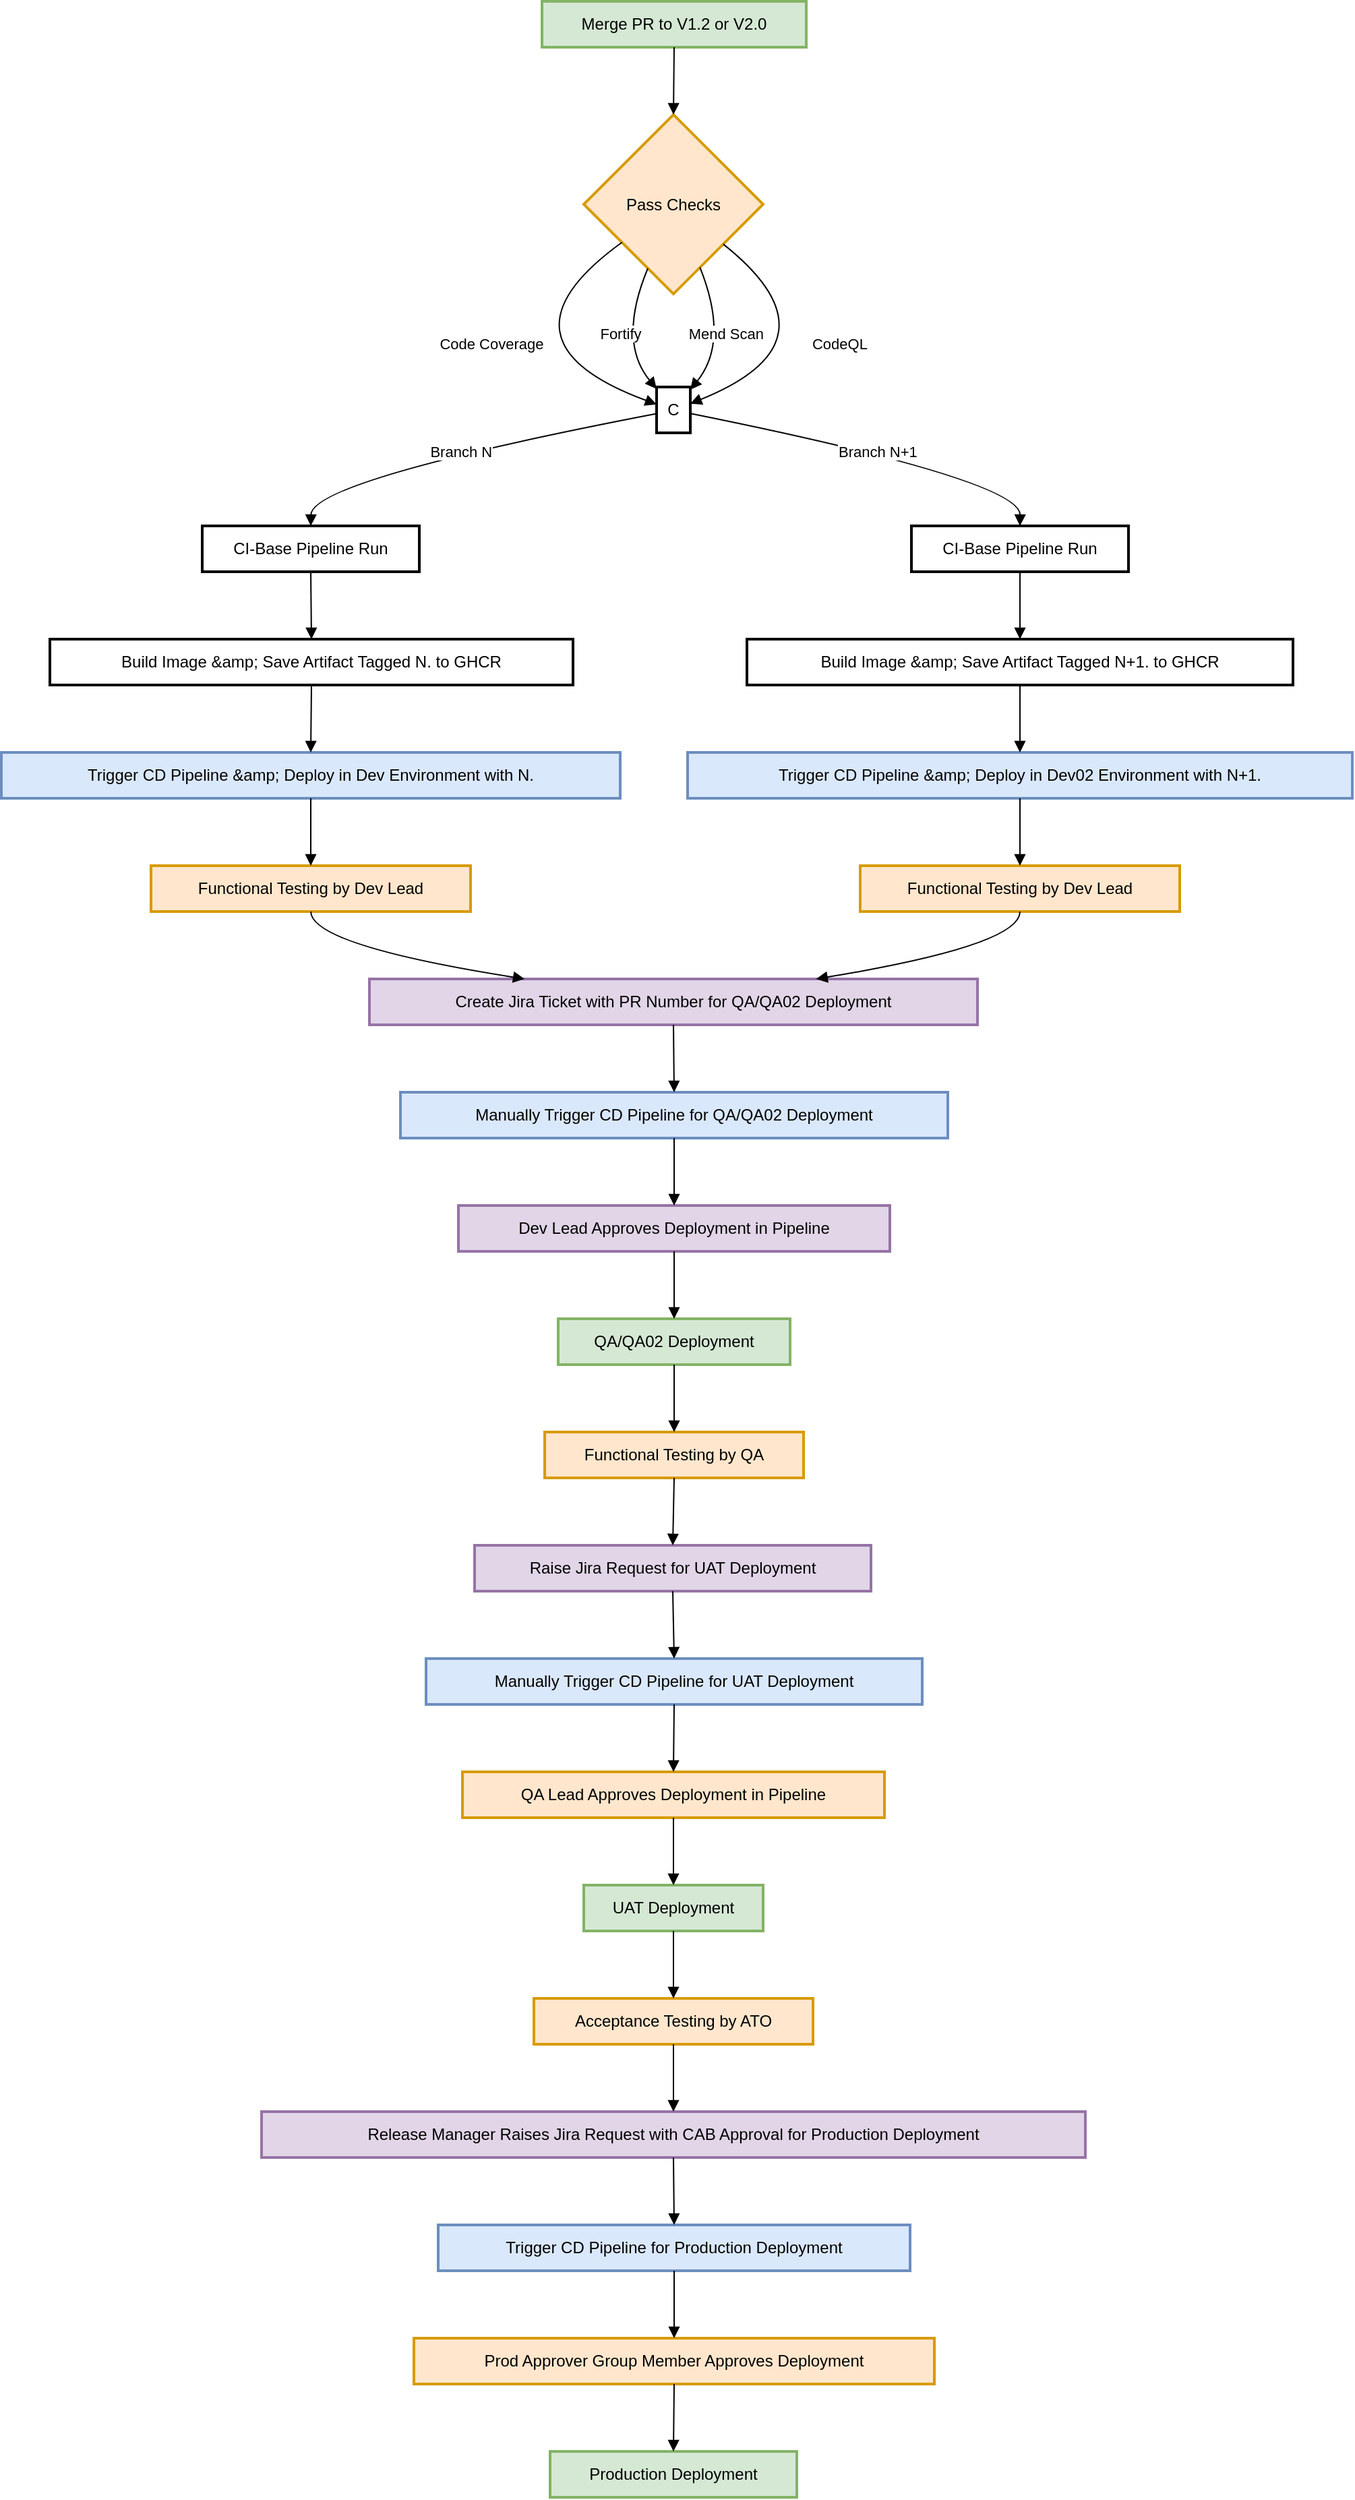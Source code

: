 <mxfile version="24.7.6">
  <diagram name="Page-1" id="bYYNymFKkdQhC7biwxIp">
    <mxGraphModel dx="880" dy="426" grid="1" gridSize="10" guides="1" tooltips="1" connect="1" arrows="1" fold="1" page="1" pageScale="1" pageWidth="850" pageHeight="1100" math="0" shadow="0">
      <root>
        <mxCell id="0" />
        <mxCell id="1" parent="0" />
        <mxCell id="7WuwZuxa4U-ELCvpxHV4-1" value="Merge PR to V1.2 or V2.0" style="whiteSpace=wrap;strokeWidth=2;fillColor=#d5e8d4;strokeColor=#82b366;" vertex="1" parent="1">
          <mxGeometry x="421" y="20" width="196" height="34" as="geometry" />
        </mxCell>
        <mxCell id="7WuwZuxa4U-ELCvpxHV4-2" value="Pass Checks" style="rhombus;strokeWidth=2;whiteSpace=wrap;fillColor=#ffe6cc;strokeColor=#d79b00;" vertex="1" parent="1">
          <mxGeometry x="452" y="104" width="133" height="133" as="geometry" />
        </mxCell>
        <mxCell id="7WuwZuxa4U-ELCvpxHV4-3" value="C" style="whiteSpace=wrap;strokeWidth=2;" vertex="1" parent="1">
          <mxGeometry x="506" y="306" width="25" height="34" as="geometry" />
        </mxCell>
        <mxCell id="7WuwZuxa4U-ELCvpxHV4-4" value="CI-Base Pipeline Run" style="whiteSpace=wrap;strokeWidth=2;" vertex="1" parent="1">
          <mxGeometry x="169" y="409" width="161" height="34" as="geometry" />
        </mxCell>
        <mxCell id="7WuwZuxa4U-ELCvpxHV4-5" value="CI-Base Pipeline Run" style="whiteSpace=wrap;strokeWidth=2;" vertex="1" parent="1">
          <mxGeometry x="695" y="409" width="161" height="34" as="geometry" />
        </mxCell>
        <mxCell id="7WuwZuxa4U-ELCvpxHV4-6" value="Build Image &amp;amp; Save Artifact Tagged N. to GHCR" style="whiteSpace=wrap;strokeWidth=2;" vertex="1" parent="1">
          <mxGeometry x="56" y="493" width="388" height="34" as="geometry" />
        </mxCell>
        <mxCell id="7WuwZuxa4U-ELCvpxHV4-7" value="Trigger CD Pipeline &amp;amp; Deploy in Dev Environment with N." style="whiteSpace=wrap;strokeWidth=2;fillColor=#dae8fc;strokeColor=#6c8ebf;" vertex="1" parent="1">
          <mxGeometry x="20" y="577" width="459" height="34" as="geometry" />
        </mxCell>
        <mxCell id="7WuwZuxa4U-ELCvpxHV4-8" value="Build Image &amp;amp; Save Artifact Tagged N+1. to GHCR" style="whiteSpace=wrap;strokeWidth=2;" vertex="1" parent="1">
          <mxGeometry x="573" y="493" width="405" height="34" as="geometry" />
        </mxCell>
        <mxCell id="7WuwZuxa4U-ELCvpxHV4-9" value="Trigger CD Pipeline &amp;amp; Deploy in Dev02 Environment with N+1." style="whiteSpace=wrap;strokeWidth=2;fillColor=#dae8fc;strokeColor=#6c8ebf;" vertex="1" parent="1">
          <mxGeometry x="529" y="577" width="493" height="34" as="geometry" />
        </mxCell>
        <mxCell id="7WuwZuxa4U-ELCvpxHV4-10" value="Functional Testing by Dev Lead" style="whiteSpace=wrap;strokeWidth=2;fillColor=#ffe6cc;strokeColor=#d79b00;" vertex="1" parent="1">
          <mxGeometry x="131" y="661" width="237" height="34" as="geometry" />
        </mxCell>
        <mxCell id="7WuwZuxa4U-ELCvpxHV4-11" value="Functional Testing by Dev Lead" style="whiteSpace=wrap;strokeWidth=2;fillColor=#ffe6cc;strokeColor=#d79b00;" vertex="1" parent="1">
          <mxGeometry x="657" y="661" width="237" height="34" as="geometry" />
        </mxCell>
        <mxCell id="7WuwZuxa4U-ELCvpxHV4-12" value="Create Jira Ticket with PR Number for QA/QA02 Deployment" style="whiteSpace=wrap;strokeWidth=2;fillColor=#e1d5e7;strokeColor=#9673a6;" vertex="1" parent="1">
          <mxGeometry x="293" y="745" width="451" height="34" as="geometry" />
        </mxCell>
        <mxCell id="7WuwZuxa4U-ELCvpxHV4-13" value="Manually Trigger CD Pipeline for QA/QA02 Deployment" style="whiteSpace=wrap;strokeWidth=2;fillColor=#dae8fc;strokeColor=#6c8ebf;" vertex="1" parent="1">
          <mxGeometry x="316" y="829" width="406" height="34" as="geometry" />
        </mxCell>
        <mxCell id="7WuwZuxa4U-ELCvpxHV4-14" value="Dev Lead Approves Deployment in Pipeline" style="whiteSpace=wrap;strokeWidth=2;fillColor=#e1d5e7;strokeColor=#9673a6;" vertex="1" parent="1">
          <mxGeometry x="359" y="913" width="320" height="34" as="geometry" />
        </mxCell>
        <mxCell id="7WuwZuxa4U-ELCvpxHV4-15" value="QA/QA02 Deployment" style="whiteSpace=wrap;strokeWidth=2;fillColor=#d5e8d4;strokeColor=#82b366;" vertex="1" parent="1">
          <mxGeometry x="433" y="997" width="172" height="34" as="geometry" />
        </mxCell>
        <mxCell id="7WuwZuxa4U-ELCvpxHV4-16" value="Functional Testing by QA" style="whiteSpace=wrap;strokeWidth=2;fillColor=#ffe6cc;strokeColor=#d79b00;" vertex="1" parent="1">
          <mxGeometry x="423" y="1081" width="192" height="34" as="geometry" />
        </mxCell>
        <mxCell id="7WuwZuxa4U-ELCvpxHV4-17" value="Raise Jira Request for UAT Deployment" style="whiteSpace=wrap;strokeWidth=2;fillColor=#e1d5e7;strokeColor=#9673a6;" vertex="1" parent="1">
          <mxGeometry x="371" y="1165" width="294" height="34" as="geometry" />
        </mxCell>
        <mxCell id="7WuwZuxa4U-ELCvpxHV4-18" value="Manually Trigger CD Pipeline for UAT Deployment" style="whiteSpace=wrap;strokeWidth=2;fillColor=#dae8fc;strokeColor=#6c8ebf;" vertex="1" parent="1">
          <mxGeometry x="335" y="1249" width="368" height="34" as="geometry" />
        </mxCell>
        <mxCell id="7WuwZuxa4U-ELCvpxHV4-19" value="QA Lead Approves Deployment in Pipeline" style="whiteSpace=wrap;strokeWidth=2;fillColor=#ffe6cc;strokeColor=#d79b00;" vertex="1" parent="1">
          <mxGeometry x="362" y="1333" width="313" height="34" as="geometry" />
        </mxCell>
        <mxCell id="7WuwZuxa4U-ELCvpxHV4-20" value="UAT Deployment" style="whiteSpace=wrap;strokeWidth=2;fillColor=#d5e8d4;strokeColor=#82b366;" vertex="1" parent="1">
          <mxGeometry x="452" y="1417" width="133" height="34" as="geometry" />
        </mxCell>
        <mxCell id="7WuwZuxa4U-ELCvpxHV4-21" value="Acceptance Testing by ATO" style="whiteSpace=wrap;strokeWidth=2;fillColor=#ffe6cc;strokeColor=#d79b00;" vertex="1" parent="1">
          <mxGeometry x="415" y="1501" width="207" height="34" as="geometry" />
        </mxCell>
        <mxCell id="7WuwZuxa4U-ELCvpxHV4-22" value="Release Manager Raises Jira Request with CAB Approval for Production Deployment" style="whiteSpace=wrap;strokeWidth=2;fillColor=#e1d5e7;strokeColor=#9673a6;" vertex="1" parent="1">
          <mxGeometry x="213" y="1585" width="611" height="34" as="geometry" />
        </mxCell>
        <mxCell id="7WuwZuxa4U-ELCvpxHV4-23" value="Trigger CD Pipeline for Production Deployment" style="whiteSpace=wrap;strokeWidth=2;fillColor=#dae8fc;strokeColor=#6c8ebf;" vertex="1" parent="1">
          <mxGeometry x="344" y="1669" width="350" height="34" as="geometry" />
        </mxCell>
        <mxCell id="7WuwZuxa4U-ELCvpxHV4-24" value="Prod Approver Group Member Approves Deployment" style="whiteSpace=wrap;strokeWidth=2;fillColor=#ffe6cc;strokeColor=#d79b00;" vertex="1" parent="1">
          <mxGeometry x="326" y="1753" width="386" height="34" as="geometry" />
        </mxCell>
        <mxCell id="7WuwZuxa4U-ELCvpxHV4-25" value="Production Deployment" style="whiteSpace=wrap;strokeWidth=2;fillColor=#d5e8d4;strokeColor=#82b366;" vertex="1" parent="1">
          <mxGeometry x="427" y="1837" width="183" height="34" as="geometry" />
        </mxCell>
        <mxCell id="7WuwZuxa4U-ELCvpxHV4-26" value="" style="curved=1;startArrow=none;endArrow=block;exitX=0.5;exitY=1;entryX=0.5;entryY=0;rounded=0;" edge="1" parent="1" source="7WuwZuxa4U-ELCvpxHV4-1" target="7WuwZuxa4U-ELCvpxHV4-2">
          <mxGeometry relative="1" as="geometry">
            <Array as="points" />
          </mxGeometry>
        </mxCell>
        <mxCell id="7WuwZuxa4U-ELCvpxHV4-27" value="Code Coverage" style="curved=1;startArrow=none;endArrow=block;exitX=0;exitY=0.87;entryX=0.01;entryY=0.38;rounded=0;" edge="1" parent="1" source="7WuwZuxa4U-ELCvpxHV4-2" target="7WuwZuxa4U-ELCvpxHV4-3">
          <mxGeometry relative="1" as="geometry">
            <Array as="points">
              <mxPoint x="379" y="272" />
            </Array>
          </mxGeometry>
        </mxCell>
        <mxCell id="7WuwZuxa4U-ELCvpxHV4-28" value="Fortify" style="curved=1;startArrow=none;endArrow=block;exitX=0.3;exitY=1;entryX=0.01;entryY=0.05;rounded=0;" edge="1" parent="1" source="7WuwZuxa4U-ELCvpxHV4-2" target="7WuwZuxa4U-ELCvpxHV4-3">
          <mxGeometry relative="1" as="geometry">
            <Array as="points">
              <mxPoint x="477" y="272" />
            </Array>
          </mxGeometry>
        </mxCell>
        <mxCell id="7WuwZuxa4U-ELCvpxHV4-29" value="Mend Scan" style="curved=1;startArrow=none;endArrow=block;exitX=0.71;exitY=1;entryX=1.01;entryY=0.05;rounded=0;" edge="1" parent="1" source="7WuwZuxa4U-ELCvpxHV4-2" target="7WuwZuxa4U-ELCvpxHV4-3">
          <mxGeometry relative="1" as="geometry">
            <Array as="points">
              <mxPoint x="560" y="272" />
            </Array>
          </mxGeometry>
        </mxCell>
        <mxCell id="7WuwZuxa4U-ELCvpxHV4-30" value="CodeQL" style="curved=1;startArrow=none;endArrow=block;exitX=1;exitY=0.9;entryX=1.01;entryY=0.36;rounded=0;" edge="1" parent="1" source="7WuwZuxa4U-ELCvpxHV4-2" target="7WuwZuxa4U-ELCvpxHV4-3">
          <mxGeometry relative="1" as="geometry">
            <Array as="points">
              <mxPoint x="646" y="272" />
            </Array>
          </mxGeometry>
        </mxCell>
        <mxCell id="7WuwZuxa4U-ELCvpxHV4-31" value="Branch N" style="curved=1;startArrow=none;endArrow=block;exitX=0.01;exitY=0.58;entryX=0.5;entryY=0.01;rounded=0;" edge="1" parent="1" source="7WuwZuxa4U-ELCvpxHV4-3" target="7WuwZuxa4U-ELCvpxHV4-4">
          <mxGeometry relative="1" as="geometry">
            <Array as="points">
              <mxPoint x="250" y="375" />
            </Array>
          </mxGeometry>
        </mxCell>
        <mxCell id="7WuwZuxa4U-ELCvpxHV4-32" value="Branch N+1" style="curved=1;startArrow=none;endArrow=block;exitX=1.01;exitY=0.58;entryX=0.5;entryY=0.01;rounded=0;" edge="1" parent="1" source="7WuwZuxa4U-ELCvpxHV4-3" target="7WuwZuxa4U-ELCvpxHV4-5">
          <mxGeometry relative="1" as="geometry">
            <Array as="points">
              <mxPoint x="776" y="375" />
            </Array>
          </mxGeometry>
        </mxCell>
        <mxCell id="7WuwZuxa4U-ELCvpxHV4-33" value="" style="curved=1;startArrow=none;endArrow=block;exitX=0.5;exitY=1.01;entryX=0.5;entryY=0.01;rounded=0;" edge="1" parent="1" source="7WuwZuxa4U-ELCvpxHV4-4" target="7WuwZuxa4U-ELCvpxHV4-6">
          <mxGeometry relative="1" as="geometry">
            <Array as="points" />
          </mxGeometry>
        </mxCell>
        <mxCell id="7WuwZuxa4U-ELCvpxHV4-34" value="" style="curved=1;startArrow=none;endArrow=block;exitX=0.5;exitY=1.01;entryX=0.5;entryY=0.01;rounded=0;" edge="1" parent="1" source="7WuwZuxa4U-ELCvpxHV4-6" target="7WuwZuxa4U-ELCvpxHV4-7">
          <mxGeometry relative="1" as="geometry">
            <Array as="points" />
          </mxGeometry>
        </mxCell>
        <mxCell id="7WuwZuxa4U-ELCvpxHV4-35" value="" style="curved=1;startArrow=none;endArrow=block;exitX=0.5;exitY=1.01;entryX=0.5;entryY=0.01;rounded=0;" edge="1" parent="1" source="7WuwZuxa4U-ELCvpxHV4-5" target="7WuwZuxa4U-ELCvpxHV4-8">
          <mxGeometry relative="1" as="geometry">
            <Array as="points" />
          </mxGeometry>
        </mxCell>
        <mxCell id="7WuwZuxa4U-ELCvpxHV4-36" value="" style="curved=1;startArrow=none;endArrow=block;exitX=0.5;exitY=1.01;entryX=0.5;entryY=0.01;rounded=0;" edge="1" parent="1" source="7WuwZuxa4U-ELCvpxHV4-8" target="7WuwZuxa4U-ELCvpxHV4-9">
          <mxGeometry relative="1" as="geometry">
            <Array as="points" />
          </mxGeometry>
        </mxCell>
        <mxCell id="7WuwZuxa4U-ELCvpxHV4-37" value="" style="curved=1;startArrow=none;endArrow=block;exitX=0.5;exitY=1.01;entryX=0.5;entryY=0.01;rounded=0;" edge="1" parent="1" source="7WuwZuxa4U-ELCvpxHV4-7" target="7WuwZuxa4U-ELCvpxHV4-10">
          <mxGeometry relative="1" as="geometry">
            <Array as="points" />
          </mxGeometry>
        </mxCell>
        <mxCell id="7WuwZuxa4U-ELCvpxHV4-38" value="" style="curved=1;startArrow=none;endArrow=block;exitX=0.5;exitY=1.01;entryX=0.5;entryY=0.01;rounded=0;" edge="1" parent="1" source="7WuwZuxa4U-ELCvpxHV4-9" target="7WuwZuxa4U-ELCvpxHV4-11">
          <mxGeometry relative="1" as="geometry">
            <Array as="points" />
          </mxGeometry>
        </mxCell>
        <mxCell id="7WuwZuxa4U-ELCvpxHV4-39" value="" style="curved=1;startArrow=none;endArrow=block;exitX=0.5;exitY=1.01;entryX=0.26;entryY=0.01;rounded=0;" edge="1" parent="1" source="7WuwZuxa4U-ELCvpxHV4-10" target="7WuwZuxa4U-ELCvpxHV4-12">
          <mxGeometry relative="1" as="geometry">
            <Array as="points">
              <mxPoint x="250" y="720" />
            </Array>
          </mxGeometry>
        </mxCell>
        <mxCell id="7WuwZuxa4U-ELCvpxHV4-40" value="" style="curved=1;startArrow=none;endArrow=block;exitX=0.5;exitY=1.01;entryX=0.73;entryY=0.01;rounded=0;" edge="1" parent="1" source="7WuwZuxa4U-ELCvpxHV4-11" target="7WuwZuxa4U-ELCvpxHV4-12">
          <mxGeometry relative="1" as="geometry">
            <Array as="points">
              <mxPoint x="776" y="720" />
            </Array>
          </mxGeometry>
        </mxCell>
        <mxCell id="7WuwZuxa4U-ELCvpxHV4-41" value="" style="curved=1;startArrow=none;endArrow=block;exitX=0.5;exitY=1.01;entryX=0.5;entryY=0.01;rounded=0;" edge="1" parent="1" source="7WuwZuxa4U-ELCvpxHV4-12" target="7WuwZuxa4U-ELCvpxHV4-13">
          <mxGeometry relative="1" as="geometry">
            <Array as="points" />
          </mxGeometry>
        </mxCell>
        <mxCell id="7WuwZuxa4U-ELCvpxHV4-42" value="" style="curved=1;startArrow=none;endArrow=block;exitX=0.5;exitY=1.01;entryX=0.5;entryY=0.01;rounded=0;" edge="1" parent="1" source="7WuwZuxa4U-ELCvpxHV4-13" target="7WuwZuxa4U-ELCvpxHV4-14">
          <mxGeometry relative="1" as="geometry">
            <Array as="points" />
          </mxGeometry>
        </mxCell>
        <mxCell id="7WuwZuxa4U-ELCvpxHV4-43" value="" style="curved=1;startArrow=none;endArrow=block;exitX=0.5;exitY=1.01;entryX=0.5;entryY=0.01;rounded=0;" edge="1" parent="1" source="7WuwZuxa4U-ELCvpxHV4-14" target="7WuwZuxa4U-ELCvpxHV4-15">
          <mxGeometry relative="1" as="geometry">
            <Array as="points" />
          </mxGeometry>
        </mxCell>
        <mxCell id="7WuwZuxa4U-ELCvpxHV4-44" value="" style="curved=1;startArrow=none;endArrow=block;exitX=0.5;exitY=1.01;entryX=0.5;entryY=0.01;rounded=0;" edge="1" parent="1" source="7WuwZuxa4U-ELCvpxHV4-15" target="7WuwZuxa4U-ELCvpxHV4-16">
          <mxGeometry relative="1" as="geometry">
            <Array as="points" />
          </mxGeometry>
        </mxCell>
        <mxCell id="7WuwZuxa4U-ELCvpxHV4-45" value="" style="curved=1;startArrow=none;endArrow=block;exitX=0.5;exitY=1.01;entryX=0.5;entryY=0.01;rounded=0;" edge="1" parent="1" source="7WuwZuxa4U-ELCvpxHV4-16" target="7WuwZuxa4U-ELCvpxHV4-17">
          <mxGeometry relative="1" as="geometry">
            <Array as="points" />
          </mxGeometry>
        </mxCell>
        <mxCell id="7WuwZuxa4U-ELCvpxHV4-46" value="" style="curved=1;startArrow=none;endArrow=block;exitX=0.5;exitY=1.01;entryX=0.5;entryY=0.01;rounded=0;" edge="1" parent="1" source="7WuwZuxa4U-ELCvpxHV4-17" target="7WuwZuxa4U-ELCvpxHV4-18">
          <mxGeometry relative="1" as="geometry">
            <Array as="points" />
          </mxGeometry>
        </mxCell>
        <mxCell id="7WuwZuxa4U-ELCvpxHV4-47" value="" style="curved=1;startArrow=none;endArrow=block;exitX=0.5;exitY=1.01;entryX=0.5;entryY=0.01;rounded=0;" edge="1" parent="1" source="7WuwZuxa4U-ELCvpxHV4-18" target="7WuwZuxa4U-ELCvpxHV4-19">
          <mxGeometry relative="1" as="geometry">
            <Array as="points" />
          </mxGeometry>
        </mxCell>
        <mxCell id="7WuwZuxa4U-ELCvpxHV4-48" value="" style="curved=1;startArrow=none;endArrow=block;exitX=0.5;exitY=1.01;entryX=0.5;entryY=0.01;rounded=0;" edge="1" parent="1" source="7WuwZuxa4U-ELCvpxHV4-19" target="7WuwZuxa4U-ELCvpxHV4-20">
          <mxGeometry relative="1" as="geometry">
            <Array as="points" />
          </mxGeometry>
        </mxCell>
        <mxCell id="7WuwZuxa4U-ELCvpxHV4-49" value="" style="curved=1;startArrow=none;endArrow=block;exitX=0.5;exitY=1.01;entryX=0.5;entryY=0.01;rounded=0;" edge="1" parent="1" source="7WuwZuxa4U-ELCvpxHV4-20" target="7WuwZuxa4U-ELCvpxHV4-21">
          <mxGeometry relative="1" as="geometry">
            <Array as="points" />
          </mxGeometry>
        </mxCell>
        <mxCell id="7WuwZuxa4U-ELCvpxHV4-50" value="" style="curved=1;startArrow=none;endArrow=block;exitX=0.5;exitY=1.01;entryX=0.5;entryY=0.01;rounded=0;" edge="1" parent="1" source="7WuwZuxa4U-ELCvpxHV4-21" target="7WuwZuxa4U-ELCvpxHV4-22">
          <mxGeometry relative="1" as="geometry">
            <Array as="points" />
          </mxGeometry>
        </mxCell>
        <mxCell id="7WuwZuxa4U-ELCvpxHV4-51" value="" style="curved=1;startArrow=none;endArrow=block;exitX=0.5;exitY=1.01;entryX=0.5;entryY=0.01;rounded=0;" edge="1" parent="1" source="7WuwZuxa4U-ELCvpxHV4-22" target="7WuwZuxa4U-ELCvpxHV4-23">
          <mxGeometry relative="1" as="geometry">
            <Array as="points" />
          </mxGeometry>
        </mxCell>
        <mxCell id="7WuwZuxa4U-ELCvpxHV4-52" value="" style="curved=1;startArrow=none;endArrow=block;exitX=0.5;exitY=1.01;entryX=0.5;entryY=0.01;rounded=0;" edge="1" parent="1" source="7WuwZuxa4U-ELCvpxHV4-23" target="7WuwZuxa4U-ELCvpxHV4-24">
          <mxGeometry relative="1" as="geometry">
            <Array as="points" />
          </mxGeometry>
        </mxCell>
        <mxCell id="7WuwZuxa4U-ELCvpxHV4-53" value="" style="curved=1;startArrow=none;endArrow=block;exitX=0.5;exitY=1.01;entryX=0.5;entryY=0.01;rounded=0;" edge="1" parent="1" source="7WuwZuxa4U-ELCvpxHV4-24" target="7WuwZuxa4U-ELCvpxHV4-25">
          <mxGeometry relative="1" as="geometry">
            <Array as="points" />
          </mxGeometry>
        </mxCell>
      </root>
    </mxGraphModel>
  </diagram>
</mxfile>
